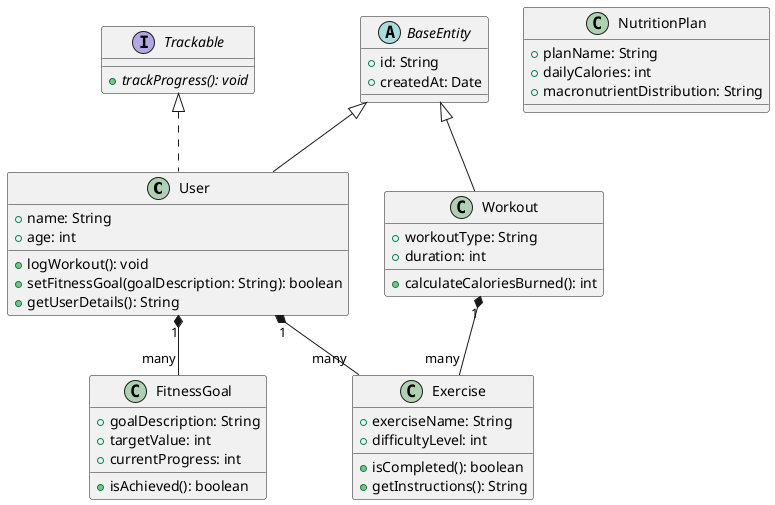 ```plantuml
@startuml
class User {
    + name: String
    + age: int
    + logWorkout(): void
    + setFitnessGoal(goalDescription: String): boolean
    + getUserDetails(): String
}

class Workout {
    + workoutType: String
    + duration: int
    + calculateCaloriesBurned(): int
}

class Exercise {
    + exerciseName: String
    + difficultyLevel: int
    + isCompleted(): boolean
    + getInstructions(): String
}

class FitnessGoal {
    + goalDescription: String
    + targetValue: int
    + currentProgress: int
    + isAchieved(): boolean
}

class NutritionPlan {
    + planName: String
    + dailyCalories: int
    + macronutrientDistribution: String
}

interface Trackable {
    + {abstract} trackProgress(): void
}

abstract class BaseEntity {
    + id: String
    + createdAt: Date
}

Trackable <|.. User
BaseEntity <|-- User
BaseEntity <|-- Workout
User "1" *-- "many" Exercise
User "1" *-- "many" FitnessGoal
Workout "1" *-- "many" Exercise
@enduml
